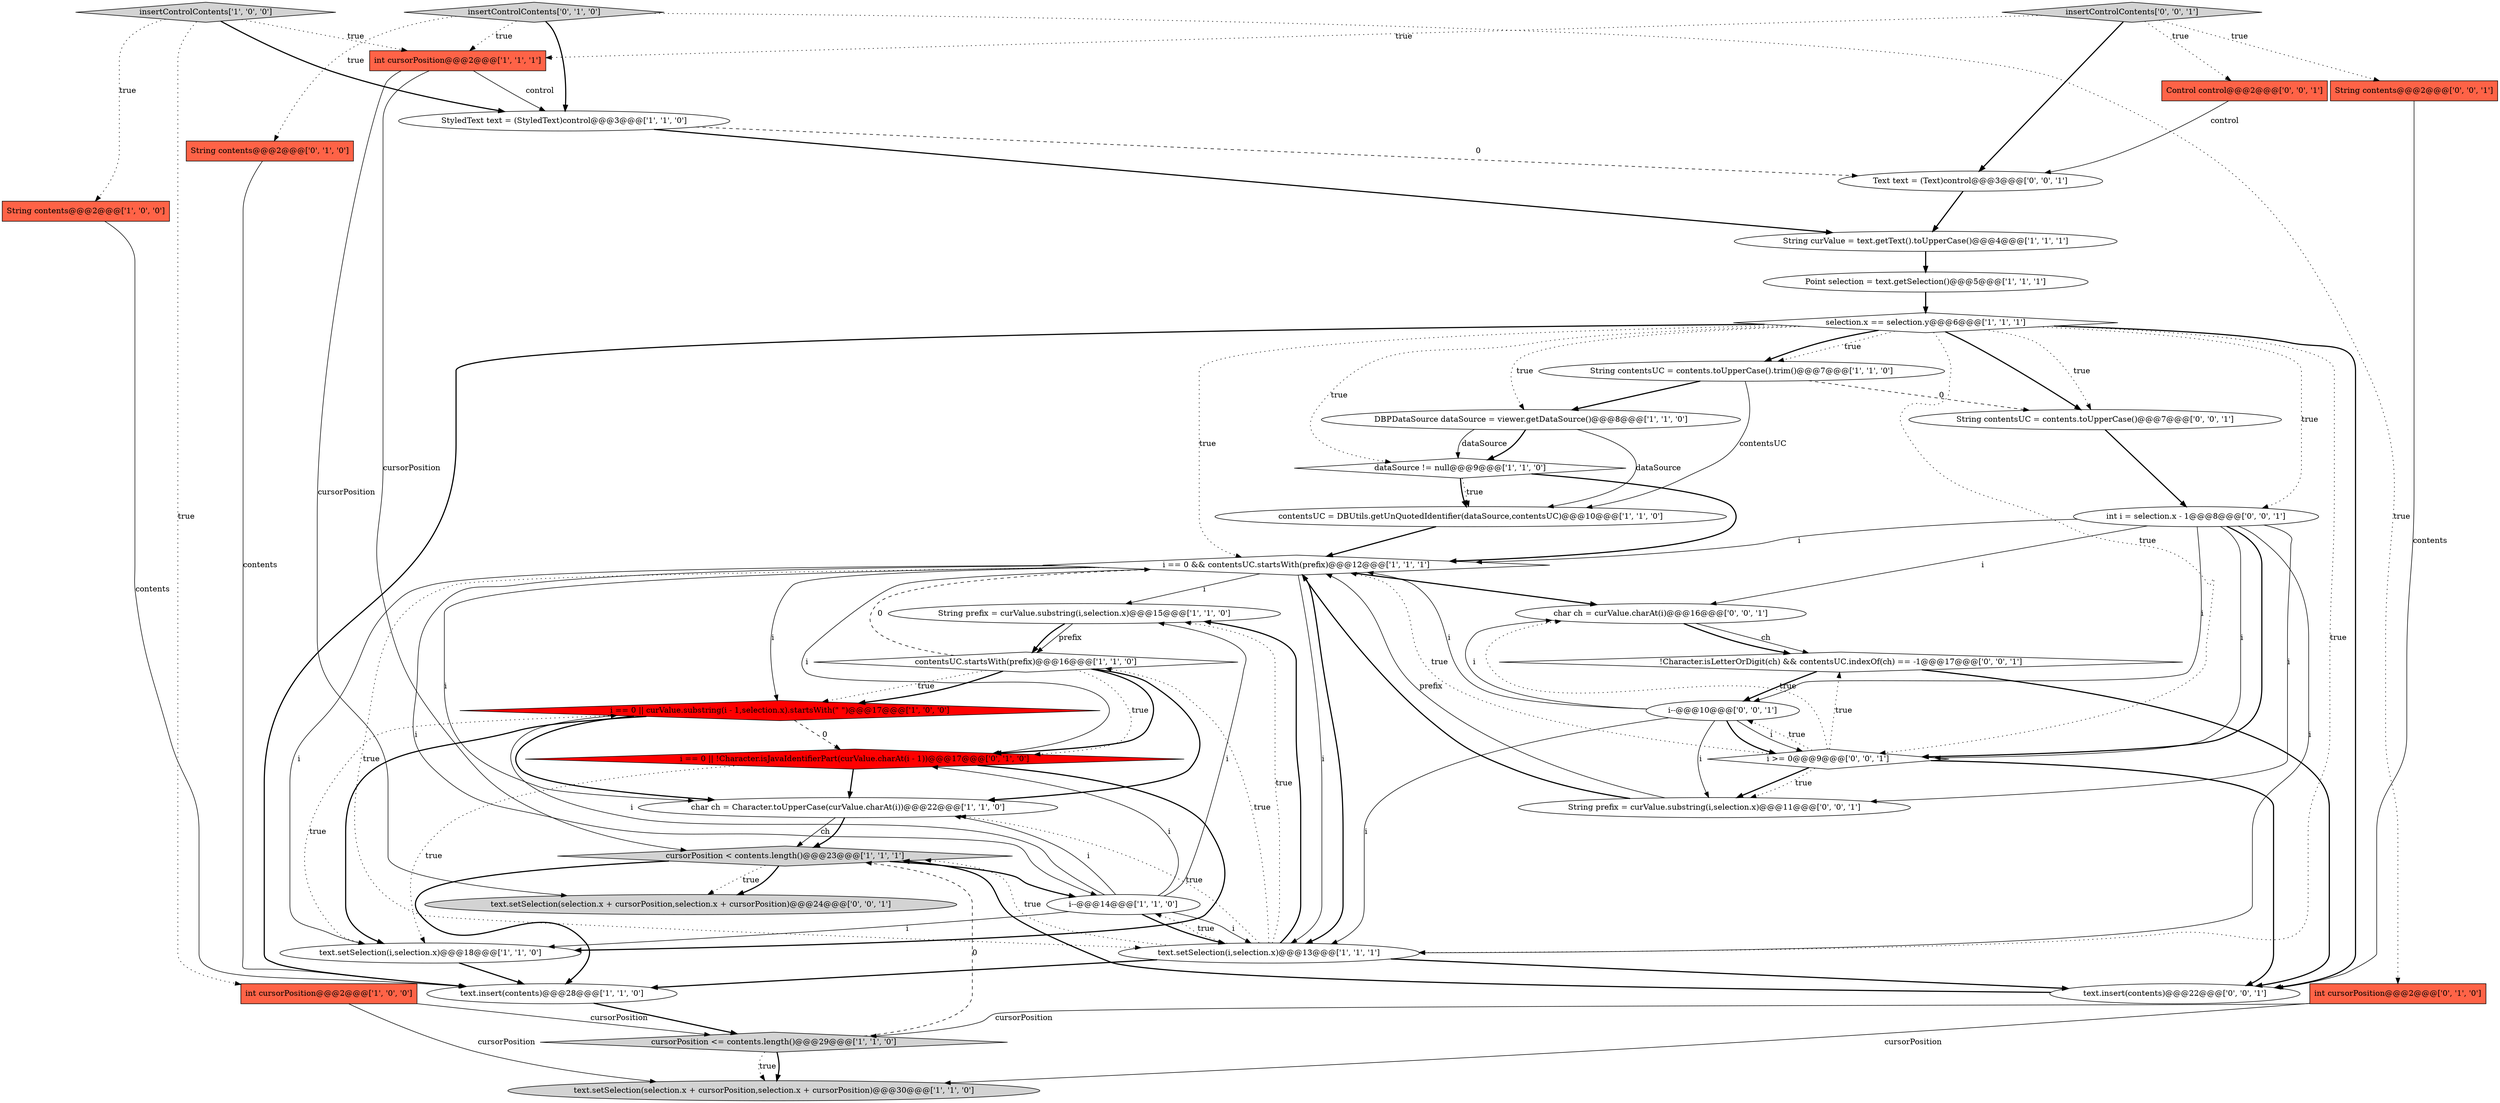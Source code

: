 digraph {
20 [style = filled, label = "contentsUC = DBUtils.getUnQuotedIdentifier(dataSource,contentsUC)@@@10@@@['1', '1', '0']", fillcolor = white, shape = ellipse image = "AAA0AAABBB1BBB"];
36 [style = filled, label = "insertControlContents['0', '0', '1']", fillcolor = lightgray, shape = diamond image = "AAA0AAABBB3BBB"];
24 [style = filled, label = "String contents@@@2@@@['0', '1', '0']", fillcolor = tomato, shape = box image = "AAA0AAABBB2BBB"];
32 [style = filled, label = "Control control@@@2@@@['0', '0', '1']", fillcolor = tomato, shape = box image = "AAA0AAABBB3BBB"];
40 [style = filled, label = "String prefix = curValue.substring(i,selection.x)@@@11@@@['0', '0', '1']", fillcolor = white, shape = ellipse image = "AAA0AAABBB3BBB"];
6 [style = filled, label = "contentsUC.startsWith(prefix)@@@16@@@['1', '1', '0']", fillcolor = white, shape = diamond image = "AAA0AAABBB1BBB"];
19 [style = filled, label = "int cursorPosition@@@2@@@['1', '1', '1']", fillcolor = tomato, shape = box image = "AAA0AAABBB1BBB"];
21 [style = filled, label = "i == 0 && contentsUC.startsWith(prefix)@@@12@@@['1', '1', '1']", fillcolor = white, shape = diamond image = "AAA0AAABBB1BBB"];
1 [style = filled, label = "String prefix = curValue.substring(i,selection.x)@@@15@@@['1', '1', '0']", fillcolor = white, shape = ellipse image = "AAA0AAABBB1BBB"];
13 [style = filled, label = "text.insert(contents)@@@28@@@['1', '1', '0']", fillcolor = white, shape = ellipse image = "AAA0AAABBB1BBB"];
4 [style = filled, label = "StyledText text = (StyledText)control@@@3@@@['1', '1', '0']", fillcolor = white, shape = ellipse image = "AAA0AAABBB1BBB"];
37 [style = filled, label = "text.insert(contents)@@@22@@@['0', '0', '1']", fillcolor = white, shape = ellipse image = "AAA0AAABBB3BBB"];
25 [style = filled, label = "i == 0 || !Character.isJavaIdentifierPart(curValue.charAt(i - 1))@@@17@@@['0', '1', '0']", fillcolor = red, shape = diamond image = "AAA1AAABBB2BBB"];
11 [style = filled, label = "char ch = Character.toUpperCase(curValue.charAt(i))@@@22@@@['1', '1', '0']", fillcolor = white, shape = ellipse image = "AAA0AAABBB1BBB"];
16 [style = filled, label = "dataSource != null@@@9@@@['1', '1', '0']", fillcolor = white, shape = diamond image = "AAA0AAABBB1BBB"];
17 [style = filled, label = "text.setSelection(i,selection.x)@@@13@@@['1', '1', '1']", fillcolor = white, shape = ellipse image = "AAA0AAABBB1BBB"];
33 [style = filled, label = "i--@@@10@@@['0', '0', '1']", fillcolor = white, shape = ellipse image = "AAA0AAABBB3BBB"];
0 [style = filled, label = "String curValue = text.getText().toUpperCase()@@@4@@@['1', '1', '1']", fillcolor = white, shape = ellipse image = "AAA0AAABBB1BBB"];
8 [style = filled, label = "i == 0 || curValue.substring(i - 1,selection.x).startsWith(\" \")@@@17@@@['1', '0', '0']", fillcolor = red, shape = diamond image = "AAA1AAABBB1BBB"];
38 [style = filled, label = "text.setSelection(selection.x + cursorPosition,selection.x + cursorPosition)@@@24@@@['0', '0', '1']", fillcolor = lightgray, shape = ellipse image = "AAA0AAABBB3BBB"];
18 [style = filled, label = "insertControlContents['1', '0', '0']", fillcolor = lightgray, shape = diamond image = "AAA0AAABBB1BBB"];
12 [style = filled, label = "text.setSelection(i,selection.x)@@@18@@@['1', '1', '0']", fillcolor = white, shape = ellipse image = "AAA0AAABBB1BBB"];
30 [style = filled, label = "char ch = curValue.charAt(i)@@@16@@@['0', '0', '1']", fillcolor = white, shape = ellipse image = "AAA0AAABBB3BBB"];
9 [style = filled, label = "int cursorPosition@@@2@@@['1', '0', '0']", fillcolor = tomato, shape = box image = "AAA0AAABBB1BBB"];
27 [style = filled, label = "insertControlContents['0', '1', '0']", fillcolor = lightgray, shape = diamond image = "AAA0AAABBB2BBB"];
35 [style = filled, label = "int i = selection.x - 1@@@8@@@['0', '0', '1']", fillcolor = white, shape = ellipse image = "AAA0AAABBB3BBB"];
7 [style = filled, label = "String contentsUC = contents.toUpperCase().trim()@@@7@@@['1', '1', '0']", fillcolor = white, shape = ellipse image = "AAA0AAABBB1BBB"];
14 [style = filled, label = "String contents@@@2@@@['1', '0', '0']", fillcolor = tomato, shape = box image = "AAA0AAABBB1BBB"];
23 [style = filled, label = "cursorPosition < contents.length()@@@23@@@['1', '1', '1']", fillcolor = lightgray, shape = diamond image = "AAA0AAABBB1BBB"];
15 [style = filled, label = "DBPDataSource dataSource = viewer.getDataSource()@@@8@@@['1', '1', '0']", fillcolor = white, shape = ellipse image = "AAA0AAABBB1BBB"];
26 [style = filled, label = "int cursorPosition@@@2@@@['0', '1', '0']", fillcolor = tomato, shape = box image = "AAA0AAABBB2BBB"];
28 [style = filled, label = "i >= 0@@@9@@@['0', '0', '1']", fillcolor = white, shape = diamond image = "AAA0AAABBB3BBB"];
31 [style = filled, label = "!Character.isLetterOrDigit(ch) && contentsUC.indexOf(ch) == -1@@@17@@@['0', '0', '1']", fillcolor = white, shape = diamond image = "AAA0AAABBB3BBB"];
22 [style = filled, label = "text.setSelection(selection.x + cursorPosition,selection.x + cursorPosition)@@@30@@@['1', '1', '0']", fillcolor = lightgray, shape = ellipse image = "AAA0AAABBB1BBB"];
34 [style = filled, label = "Text text = (Text)control@@@3@@@['0', '0', '1']", fillcolor = white, shape = ellipse image = "AAA0AAABBB3BBB"];
29 [style = filled, label = "String contentsUC = contents.toUpperCase()@@@7@@@['0', '0', '1']", fillcolor = white, shape = ellipse image = "AAA0AAABBB3BBB"];
2 [style = filled, label = "selection.x == selection.y@@@6@@@['1', '1', '1']", fillcolor = white, shape = diamond image = "AAA0AAABBB1BBB"];
10 [style = filled, label = "i--@@@14@@@['1', '1', '0']", fillcolor = white, shape = ellipse image = "AAA0AAABBB1BBB"];
5 [style = filled, label = "Point selection = text.getSelection()@@@5@@@['1', '1', '1']", fillcolor = white, shape = ellipse image = "AAA0AAABBB1BBB"];
39 [style = filled, label = "String contents@@@2@@@['0', '0', '1']", fillcolor = tomato, shape = box image = "AAA0AAABBB3BBB"];
3 [style = filled, label = "cursorPosition <= contents.length()@@@29@@@['1', '1', '0']", fillcolor = lightgray, shape = diamond image = "AAA0AAABBB1BBB"];
35->28 [style = solid, label="i"];
31->37 [style = bold, label=""];
10->12 [style = solid, label="i"];
17->6 [style = dotted, label="true"];
28->21 [style = dotted, label="true"];
30->31 [style = solid, label="ch"];
17->1 [style = dotted, label="true"];
2->15 [style = dotted, label="true"];
16->20 [style = dotted, label="true"];
10->17 [style = bold, label=""];
21->30 [style = bold, label=""];
27->19 [style = dotted, label="true"];
40->21 [style = solid, label="prefix"];
39->37 [style = solid, label="contents"];
28->30 [style = dotted, label="true"];
36->39 [style = dotted, label="true"];
23->13 [style = bold, label=""];
15->20 [style = solid, label="dataSource"];
6->11 [style = bold, label=""];
35->33 [style = solid, label="i"];
19->4 [style = solid, label="control"];
8->25 [style = dashed, label="0"];
8->11 [style = bold, label=""];
32->34 [style = solid, label="control"];
28->37 [style = bold, label=""];
35->30 [style = solid, label="i"];
2->29 [style = dotted, label="true"];
10->8 [style = solid, label="i"];
10->17 [style = solid, label="i"];
33->28 [style = bold, label=""];
35->21 [style = solid, label="i"];
25->12 [style = dotted, label="true"];
21->17 [style = dotted, label="true"];
33->40 [style = solid, label="i"];
2->21 [style = dotted, label="true"];
27->24 [style = dotted, label="true"];
17->37 [style = bold, label=""];
2->28 [style = dotted, label="true"];
34->0 [style = bold, label=""];
10->11 [style = solid, label="i"];
4->0 [style = bold, label=""];
17->23 [style = dotted, label="true"];
35->28 [style = bold, label=""];
8->12 [style = dotted, label="true"];
18->4 [style = bold, label=""];
31->33 [style = bold, label=""];
6->25 [style = dotted, label="true"];
4->34 [style = dashed, label="0"];
23->10 [style = bold, label=""];
24->13 [style = solid, label="contents"];
21->10 [style = solid, label="i"];
1->6 [style = solid, label="prefix"];
33->17 [style = solid, label="i"];
29->35 [style = bold, label=""];
16->20 [style = bold, label=""];
7->20 [style = solid, label="contentsUC"];
40->21 [style = bold, label=""];
17->1 [style = bold, label=""];
33->30 [style = solid, label="i"];
18->19 [style = dotted, label="true"];
36->32 [style = dotted, label="true"];
10->1 [style = solid, label="i"];
36->19 [style = dotted, label="true"];
21->25 [style = solid, label="i"];
19->23 [style = solid, label="cursorPosition"];
21->12 [style = solid, label="i"];
3->23 [style = dashed, label="0"];
12->13 [style = bold, label=""];
23->38 [style = dotted, label="true"];
1->6 [style = bold, label=""];
33->28 [style = solid, label="i"];
30->31 [style = bold, label=""];
6->8 [style = dotted, label="true"];
18->9 [style = dotted, label="true"];
2->35 [style = dotted, label="true"];
7->15 [style = bold, label=""];
17->13 [style = bold, label=""];
21->1 [style = solid, label="i"];
8->12 [style = bold, label=""];
36->34 [style = bold, label=""];
2->16 [style = dotted, label="true"];
0->5 [style = bold, label=""];
17->11 [style = dotted, label="true"];
6->21 [style = dashed, label="0"];
28->31 [style = dotted, label="true"];
21->17 [style = solid, label="i"];
28->40 [style = bold, label=""];
19->38 [style = solid, label="cursorPosition"];
28->33 [style = dotted, label="true"];
27->26 [style = dotted, label="true"];
2->17 [style = dotted, label="true"];
33->21 [style = solid, label="i"];
14->13 [style = solid, label="contents"];
26->22 [style = solid, label="cursorPosition"];
15->16 [style = bold, label=""];
3->22 [style = bold, label=""];
37->23 [style = bold, label=""];
18->14 [style = dotted, label="true"];
35->40 [style = solid, label="i"];
2->13 [style = bold, label=""];
20->21 [style = bold, label=""];
17->10 [style = dotted, label="true"];
11->23 [style = solid, label="ch"];
5->2 [style = bold, label=""];
35->17 [style = solid, label="i"];
27->4 [style = bold, label=""];
13->3 [style = bold, label=""];
25->12 [style = bold, label=""];
9->3 [style = solid, label="cursorPosition"];
25->11 [style = bold, label=""];
16->21 [style = bold, label=""];
2->7 [style = dotted, label="true"];
10->25 [style = solid, label="i"];
23->38 [style = bold, label=""];
6->8 [style = bold, label=""];
3->22 [style = dotted, label="true"];
26->3 [style = solid, label="cursorPosition"];
7->29 [style = dashed, label="0"];
2->7 [style = bold, label=""];
15->16 [style = solid, label="dataSource"];
21->8 [style = solid, label="i"];
2->37 [style = bold, label=""];
2->29 [style = bold, label=""];
11->23 [style = bold, label=""];
21->11 [style = solid, label="i"];
21->17 [style = bold, label=""];
28->40 [style = dotted, label="true"];
6->25 [style = bold, label=""];
9->22 [style = solid, label="cursorPosition"];
}
